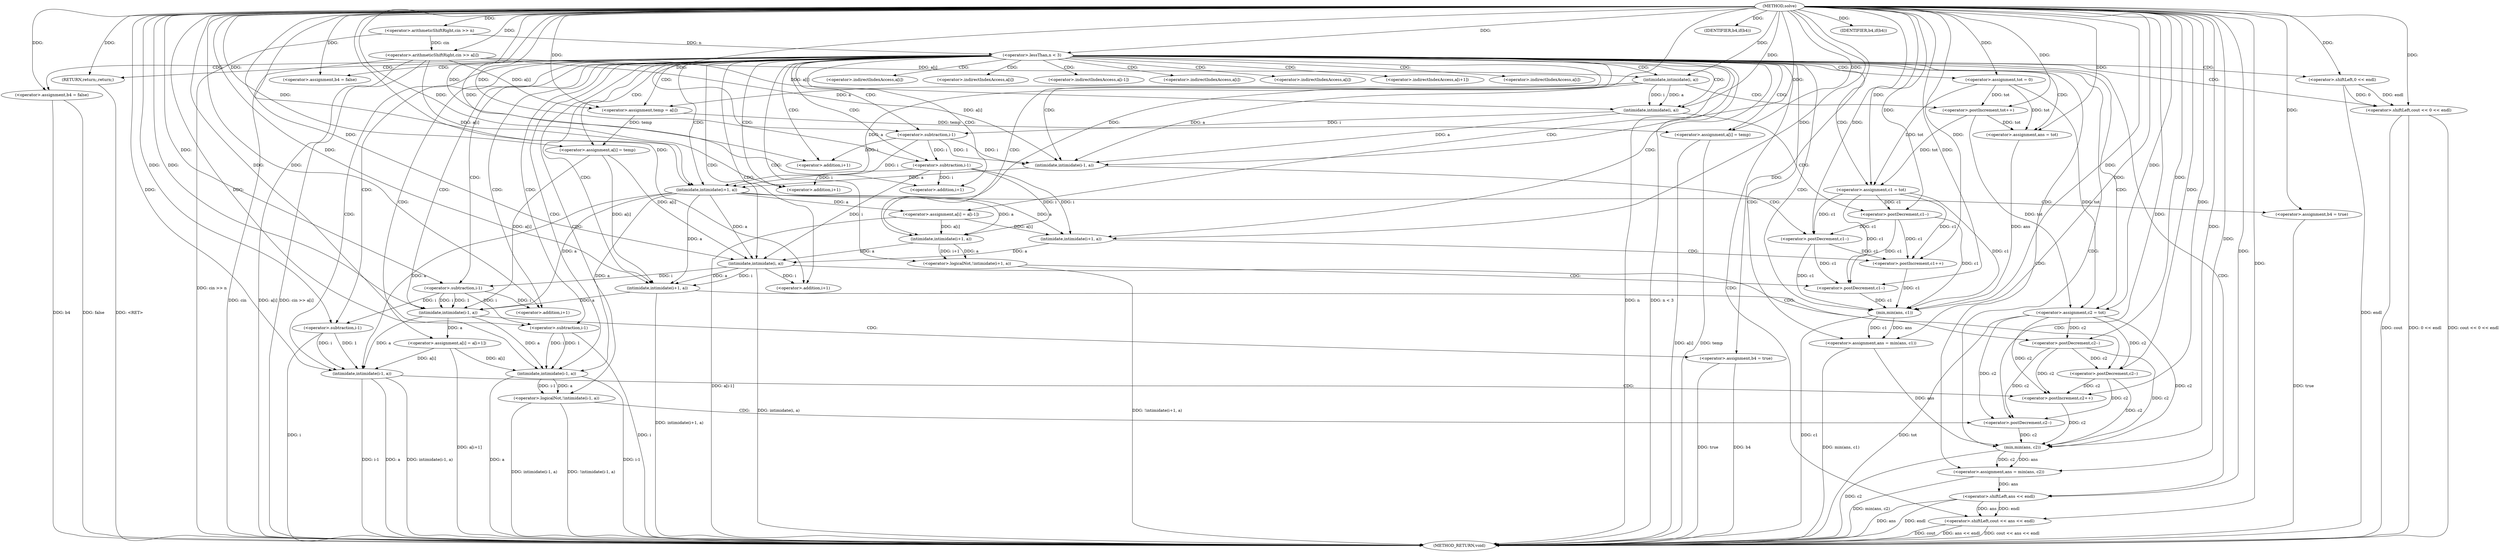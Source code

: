 digraph "solve" {  
"1000168" [label = "(METHOD,solve)" ]
"1000361" [label = "(METHOD_RETURN,void)" ]
"1000171" [label = "(<operator>.arithmeticShiftRight,cin >> n)" ]
"1000175" [label = "(<operator>.arithmeticShiftRight,cin >> a[i])" ]
"1000192" [label = "(<operator>.assignment,tot = 0)" ]
"1000203" [label = "(<operator>.assignment,ans = tot)" ]
"1000356" [label = "(<operator>.shiftLeft,cout << ans << endl)" ]
"1000181" [label = "(<operator>.lessThan,n < 3)" ]
"1000208" [label = "(<operator>.assignment,temp = a[i])" ]
"1000214" [label = "(<operator>.assignment,c1 = tot)" ]
"1000232" [label = "(<operator>.assignment,b4 = false)" ]
"1000244" [label = "(<operator>.assignment,a[i] = a[i-1])" ]
"1000275" [label = "(<operator>.assignment,ans = min(ans, c1))" ]
"1000281" [label = "(<operator>.assignment,c2 = tot)" ]
"1000284" [label = "(<operator>.assignment,a[i] = temp)" ]
"1000303" [label = "(<operator>.assignment,b4 = false)" ]
"1000315" [label = "(<operator>.assignment,a[i] = a[i+1])" ]
"1000346" [label = "(<operator>.assignment,ans = min(ans, c2))" ]
"1000351" [label = "(<operator>.assignment,a[i] = temp)" ]
"1000185" [label = "(<operator>.shiftLeft,cout << 0 << endl)" ]
"1000190" [label = "(RETURN,return;,return;)" ]
"1000197" [label = "(intimidate,intimidate(i, a))" ]
"1000200" [label = "(<operator>.postIncrement,tot++)" ]
"1000218" [label = "(intimidate,intimidate(i, a))" ]
"1000221" [label = "(<operator>.postDecrement,c1--)" ]
"1000224" [label = "(intimidate,intimidate(i-1, a))" ]
"1000229" [label = "(<operator>.postDecrement,c1--)" ]
"1000236" [label = "(intimidate,intimidate(i+1, a))" ]
"1000241" [label = "(<operator>.assignment,b4 = true)" ]
"1000254" [label = "(IDENTIFIER,b4,if(b4))" ]
"1000290" [label = "(intimidate,intimidate(i, a))" ]
"1000293" [label = "(<operator>.postDecrement,c2--)" ]
"1000296" [label = "(intimidate,intimidate(i+1, a))" ]
"1000301" [label = "(<operator>.postDecrement,c2--)" ]
"1000307" [label = "(intimidate,intimidate(i-1, a))" ]
"1000312" [label = "(<operator>.assignment,b4 = true)" ]
"1000325" [label = "(IDENTIFIER,b4,if(b4))" ]
"1000358" [label = "(<operator>.shiftLeft,ans << endl)" ]
"1000277" [label = "(min,min(ans, c1))" ]
"1000348" [label = "(min,min(ans, c2))" ]
"1000187" [label = "(<operator>.shiftLeft,0 << endl)" ]
"1000225" [label = "(<operator>.subtraction,i-1)" ]
"1000237" [label = "(<operator>.addition,i+1)" ]
"1000250" [label = "(<operator>.subtraction,i-1)" ]
"1000257" [label = "(<operator>.logicalNot,!intimidate(i+1, a))" ]
"1000263" [label = "(<operator>.postDecrement,c1--)" ]
"1000297" [label = "(<operator>.addition,i+1)" ]
"1000308" [label = "(<operator>.subtraction,i-1)" ]
"1000321" [label = "(<operator>.addition,i+1)" ]
"1000328" [label = "(<operator>.logicalNot,!intimidate(i-1, a))" ]
"1000334" [label = "(<operator>.postDecrement,c2--)" ]
"1000268" [label = "(intimidate,intimidate(i+1, a))" ]
"1000273" [label = "(<operator>.postIncrement,c1++)" ]
"1000339" [label = "(intimidate,intimidate(i-1, a))" ]
"1000344" [label = "(<operator>.postIncrement,c2++)" ]
"1000258" [label = "(intimidate,intimidate(i+1, a))" ]
"1000329" [label = "(intimidate,intimidate(i-1, a))" ]
"1000259" [label = "(<operator>.addition,i+1)" ]
"1000269" [label = "(<operator>.addition,i+1)" ]
"1000330" [label = "(<operator>.subtraction,i-1)" ]
"1000340" [label = "(<operator>.subtraction,i-1)" ]
"1000210" [label = "(<operator>.indirectIndexAccess,a[i])" ]
"1000245" [label = "(<operator>.indirectIndexAccess,a[i])" ]
"1000248" [label = "(<operator>.indirectIndexAccess,a[i-1])" ]
"1000285" [label = "(<operator>.indirectIndexAccess,a[i])" ]
"1000316" [label = "(<operator>.indirectIndexAccess,a[i])" ]
"1000319" [label = "(<operator>.indirectIndexAccess,a[i+1])" ]
"1000352" [label = "(<operator>.indirectIndexAccess,a[i])" ]
  "1000171" -> "1000361"  [ label = "DDG: cin >> n"] 
  "1000175" -> "1000361"  [ label = "DDG: cin"] 
  "1000175" -> "1000361"  [ label = "DDG: a[i]"] 
  "1000175" -> "1000361"  [ label = "DDG: cin >> a[i]"] 
  "1000181" -> "1000361"  [ label = "DDG: n"] 
  "1000181" -> "1000361"  [ label = "DDG: n < 3"] 
  "1000241" -> "1000361"  [ label = "DDG: true"] 
  "1000244" -> "1000361"  [ label = "DDG: a[i-1]"] 
  "1000257" -> "1000361"  [ label = "DDG: !intimidate(i+1, a)"] 
  "1000277" -> "1000361"  [ label = "DDG: c1"] 
  "1000275" -> "1000361"  [ label = "DDG: min(ans, c1)"] 
  "1000281" -> "1000361"  [ label = "DDG: tot"] 
  "1000290" -> "1000361"  [ label = "DDG: intimidate(i, a)"] 
  "1000296" -> "1000361"  [ label = "DDG: intimidate(i+1, a)"] 
  "1000303" -> "1000361"  [ label = "DDG: b4"] 
  "1000303" -> "1000361"  [ label = "DDG: false"] 
  "1000312" -> "1000361"  [ label = "DDG: b4"] 
  "1000312" -> "1000361"  [ label = "DDG: true"] 
  "1000315" -> "1000361"  [ label = "DDG: a[i+1]"] 
  "1000340" -> "1000361"  [ label = "DDG: i"] 
  "1000339" -> "1000361"  [ label = "DDG: i-1"] 
  "1000339" -> "1000361"  [ label = "DDG: a"] 
  "1000339" -> "1000361"  [ label = "DDG: intimidate(i-1, a)"] 
  "1000330" -> "1000361"  [ label = "DDG: i"] 
  "1000329" -> "1000361"  [ label = "DDG: i-1"] 
  "1000329" -> "1000361"  [ label = "DDG: a"] 
  "1000328" -> "1000361"  [ label = "DDG: intimidate(i-1, a)"] 
  "1000328" -> "1000361"  [ label = "DDG: !intimidate(i-1, a)"] 
  "1000348" -> "1000361"  [ label = "DDG: c2"] 
  "1000346" -> "1000361"  [ label = "DDG: min(ans, c2)"] 
  "1000351" -> "1000361"  [ label = "DDG: a[i]"] 
  "1000351" -> "1000361"  [ label = "DDG: temp"] 
  "1000356" -> "1000361"  [ label = "DDG: cout"] 
  "1000358" -> "1000361"  [ label = "DDG: ans"] 
  "1000358" -> "1000361"  [ label = "DDG: endl"] 
  "1000356" -> "1000361"  [ label = "DDG: ans << endl"] 
  "1000356" -> "1000361"  [ label = "DDG: cout << ans << endl"] 
  "1000185" -> "1000361"  [ label = "DDG: cout"] 
  "1000187" -> "1000361"  [ label = "DDG: endl"] 
  "1000185" -> "1000361"  [ label = "DDG: 0 << endl"] 
  "1000185" -> "1000361"  [ label = "DDG: cout << 0 << endl"] 
  "1000190" -> "1000361"  [ label = "DDG: <RET>"] 
  "1000168" -> "1000192"  [ label = "DDG: "] 
  "1000192" -> "1000203"  [ label = "DDG: tot"] 
  "1000200" -> "1000203"  [ label = "DDG: tot"] 
  "1000168" -> "1000203"  [ label = "DDG: "] 
  "1000168" -> "1000171"  [ label = "DDG: "] 
  "1000171" -> "1000175"  [ label = "DDG: cin"] 
  "1000168" -> "1000175"  [ label = "DDG: "] 
  "1000175" -> "1000208"  [ label = "DDG: a[i]"] 
  "1000197" -> "1000208"  [ label = "DDG: a"] 
  "1000168" -> "1000214"  [ label = "DDG: "] 
  "1000192" -> "1000214"  [ label = "DDG: tot"] 
  "1000200" -> "1000214"  [ label = "DDG: tot"] 
  "1000168" -> "1000232"  [ label = "DDG: "] 
  "1000236" -> "1000244"  [ label = "DDG: a"] 
  "1000277" -> "1000275"  [ label = "DDG: ans"] 
  "1000277" -> "1000275"  [ label = "DDG: c1"] 
  "1000168" -> "1000281"  [ label = "DDG: "] 
  "1000192" -> "1000281"  [ label = "DDG: tot"] 
  "1000200" -> "1000281"  [ label = "DDG: tot"] 
  "1000208" -> "1000284"  [ label = "DDG: temp"] 
  "1000168" -> "1000284"  [ label = "DDG: "] 
  "1000168" -> "1000303"  [ label = "DDG: "] 
  "1000307" -> "1000315"  [ label = "DDG: a"] 
  "1000348" -> "1000346"  [ label = "DDG: ans"] 
  "1000348" -> "1000346"  [ label = "DDG: c2"] 
  "1000168" -> "1000351"  [ label = "DDG: "] 
  "1000208" -> "1000351"  [ label = "DDG: temp"] 
  "1000168" -> "1000356"  [ label = "DDG: "] 
  "1000358" -> "1000356"  [ label = "DDG: endl"] 
  "1000358" -> "1000356"  [ label = "DDG: ans"] 
  "1000171" -> "1000181"  [ label = "DDG: n"] 
  "1000168" -> "1000181"  [ label = "DDG: "] 
  "1000168" -> "1000190"  [ label = "DDG: "] 
  "1000168" -> "1000208"  [ label = "DDG: "] 
  "1000168" -> "1000241"  [ label = "DDG: "] 
  "1000168" -> "1000254"  [ label = "DDG: "] 
  "1000168" -> "1000275"  [ label = "DDG: "] 
  "1000168" -> "1000312"  [ label = "DDG: "] 
  "1000168" -> "1000325"  [ label = "DDG: "] 
  "1000168" -> "1000346"  [ label = "DDG: "] 
  "1000346" -> "1000358"  [ label = "DDG: ans"] 
  "1000168" -> "1000358"  [ label = "DDG: "] 
  "1000168" -> "1000185"  [ label = "DDG: "] 
  "1000187" -> "1000185"  [ label = "DDG: 0"] 
  "1000187" -> "1000185"  [ label = "DDG: endl"] 
  "1000168" -> "1000197"  [ label = "DDG: "] 
  "1000175" -> "1000197"  [ label = "DDG: a[i]"] 
  "1000192" -> "1000200"  [ label = "DDG: tot"] 
  "1000168" -> "1000200"  [ label = "DDG: "] 
  "1000197" -> "1000218"  [ label = "DDG: i"] 
  "1000168" -> "1000218"  [ label = "DDG: "] 
  "1000197" -> "1000218"  [ label = "DDG: a"] 
  "1000175" -> "1000218"  [ label = "DDG: a[i]"] 
  "1000214" -> "1000221"  [ label = "DDG: c1"] 
  "1000168" -> "1000221"  [ label = "DDG: "] 
  "1000225" -> "1000224"  [ label = "DDG: i"] 
  "1000225" -> "1000224"  [ label = "DDG: 1"] 
  "1000218" -> "1000224"  [ label = "DDG: a"] 
  "1000168" -> "1000224"  [ label = "DDG: "] 
  "1000175" -> "1000224"  [ label = "DDG: a[i]"] 
  "1000197" -> "1000224"  [ label = "DDG: a"] 
  "1000214" -> "1000229"  [ label = "DDG: c1"] 
  "1000221" -> "1000229"  [ label = "DDG: c1"] 
  "1000168" -> "1000229"  [ label = "DDG: "] 
  "1000224" -> "1000236"  [ label = "DDG: a"] 
  "1000168" -> "1000236"  [ label = "DDG: "] 
  "1000175" -> "1000236"  [ label = "DDG: a[i]"] 
  "1000197" -> "1000236"  [ label = "DDG: a"] 
  "1000225" -> "1000236"  [ label = "DDG: i"] 
  "1000203" -> "1000277"  [ label = "DDG: ans"] 
  "1000168" -> "1000277"  [ label = "DDG: "] 
  "1000214" -> "1000277"  [ label = "DDG: c1"] 
  "1000221" -> "1000277"  [ label = "DDG: c1"] 
  "1000229" -> "1000277"  [ label = "DDG: c1"] 
  "1000273" -> "1000277"  [ label = "DDG: c1"] 
  "1000263" -> "1000277"  [ label = "DDG: c1"] 
  "1000168" -> "1000290"  [ label = "DDG: "] 
  "1000250" -> "1000290"  [ label = "DDG: i"] 
  "1000268" -> "1000290"  [ label = "DDG: a"] 
  "1000258" -> "1000290"  [ label = "DDG: a"] 
  "1000284" -> "1000290"  [ label = "DDG: a[i]"] 
  "1000236" -> "1000290"  [ label = "DDG: a"] 
  "1000281" -> "1000293"  [ label = "DDG: c2"] 
  "1000168" -> "1000293"  [ label = "DDG: "] 
  "1000284" -> "1000296"  [ label = "DDG: a[i]"] 
  "1000290" -> "1000296"  [ label = "DDG: a"] 
  "1000168" -> "1000296"  [ label = "DDG: "] 
  "1000236" -> "1000296"  [ label = "DDG: a"] 
  "1000290" -> "1000296"  [ label = "DDG: i"] 
  "1000281" -> "1000301"  [ label = "DDG: c2"] 
  "1000293" -> "1000301"  [ label = "DDG: c2"] 
  "1000168" -> "1000301"  [ label = "DDG: "] 
  "1000308" -> "1000307"  [ label = "DDG: 1"] 
  "1000308" -> "1000307"  [ label = "DDG: i"] 
  "1000284" -> "1000307"  [ label = "DDG: a[i]"] 
  "1000296" -> "1000307"  [ label = "DDG: a"] 
  "1000168" -> "1000307"  [ label = "DDG: "] 
  "1000236" -> "1000307"  [ label = "DDG: a"] 
  "1000275" -> "1000348"  [ label = "DDG: ans"] 
  "1000168" -> "1000348"  [ label = "DDG: "] 
  "1000281" -> "1000348"  [ label = "DDG: c2"] 
  "1000293" -> "1000348"  [ label = "DDG: c2"] 
  "1000301" -> "1000348"  [ label = "DDG: c2"] 
  "1000344" -> "1000348"  [ label = "DDG: c2"] 
  "1000334" -> "1000348"  [ label = "DDG: c2"] 
  "1000168" -> "1000187"  [ label = "DDG: "] 
  "1000218" -> "1000225"  [ label = "DDG: i"] 
  "1000168" -> "1000225"  [ label = "DDG: "] 
  "1000225" -> "1000237"  [ label = "DDG: i"] 
  "1000168" -> "1000237"  [ label = "DDG: "] 
  "1000168" -> "1000250"  [ label = "DDG: "] 
  "1000225" -> "1000250"  [ label = "DDG: i"] 
  "1000290" -> "1000297"  [ label = "DDG: i"] 
  "1000168" -> "1000297"  [ label = "DDG: "] 
  "1000168" -> "1000308"  [ label = "DDG: "] 
  "1000290" -> "1000308"  [ label = "DDG: i"] 
  "1000308" -> "1000321"  [ label = "DDG: i"] 
  "1000168" -> "1000321"  [ label = "DDG: "] 
  "1000258" -> "1000257"  [ label = "DDG: a"] 
  "1000258" -> "1000257"  [ label = "DDG: i+1"] 
  "1000214" -> "1000263"  [ label = "DDG: c1"] 
  "1000221" -> "1000263"  [ label = "DDG: c1"] 
  "1000229" -> "1000263"  [ label = "DDG: c1"] 
  "1000168" -> "1000263"  [ label = "DDG: "] 
  "1000329" -> "1000328"  [ label = "DDG: a"] 
  "1000329" -> "1000328"  [ label = "DDG: i-1"] 
  "1000281" -> "1000334"  [ label = "DDG: c2"] 
  "1000293" -> "1000334"  [ label = "DDG: c2"] 
  "1000301" -> "1000334"  [ label = "DDG: c2"] 
  "1000168" -> "1000334"  [ label = "DDG: "] 
  "1000236" -> "1000258"  [ label = "DDG: a"] 
  "1000244" -> "1000258"  [ label = "DDG: a[i]"] 
  "1000168" -> "1000258"  [ label = "DDG: "] 
  "1000250" -> "1000258"  [ label = "DDG: i"] 
  "1000236" -> "1000268"  [ label = "DDG: a"] 
  "1000244" -> "1000268"  [ label = "DDG: a[i]"] 
  "1000168" -> "1000268"  [ label = "DDG: "] 
  "1000250" -> "1000268"  [ label = "DDG: i"] 
  "1000214" -> "1000273"  [ label = "DDG: c1"] 
  "1000221" -> "1000273"  [ label = "DDG: c1"] 
  "1000229" -> "1000273"  [ label = "DDG: c1"] 
  "1000168" -> "1000273"  [ label = "DDG: "] 
  "1000330" -> "1000329"  [ label = "DDG: i"] 
  "1000330" -> "1000329"  [ label = "DDG: 1"] 
  "1000307" -> "1000329"  [ label = "DDG: a"] 
  "1000315" -> "1000329"  [ label = "DDG: a[i]"] 
  "1000168" -> "1000329"  [ label = "DDG: "] 
  "1000236" -> "1000329"  [ label = "DDG: a"] 
  "1000340" -> "1000339"  [ label = "DDG: i"] 
  "1000340" -> "1000339"  [ label = "DDG: 1"] 
  "1000307" -> "1000339"  [ label = "DDG: a"] 
  "1000315" -> "1000339"  [ label = "DDG: a[i]"] 
  "1000168" -> "1000339"  [ label = "DDG: "] 
  "1000236" -> "1000339"  [ label = "DDG: a"] 
  "1000281" -> "1000344"  [ label = "DDG: c2"] 
  "1000293" -> "1000344"  [ label = "DDG: c2"] 
  "1000301" -> "1000344"  [ label = "DDG: c2"] 
  "1000168" -> "1000344"  [ label = "DDG: "] 
  "1000250" -> "1000259"  [ label = "DDG: i"] 
  "1000168" -> "1000259"  [ label = "DDG: "] 
  "1000250" -> "1000269"  [ label = "DDG: i"] 
  "1000168" -> "1000269"  [ label = "DDG: "] 
  "1000168" -> "1000330"  [ label = "DDG: "] 
  "1000308" -> "1000330"  [ label = "DDG: i"] 
  "1000168" -> "1000340"  [ label = "DDG: "] 
  "1000308" -> "1000340"  [ label = "DDG: i"] 
  "1000181" -> "1000285"  [ label = "CDG: "] 
  "1000181" -> "1000315"  [ label = "CDG: "] 
  "1000181" -> "1000208"  [ label = "CDG: "] 
  "1000181" -> "1000197"  [ label = "CDG: "] 
  "1000181" -> "1000277"  [ label = "CDG: "] 
  "1000181" -> "1000321"  [ label = "CDG: "] 
  "1000181" -> "1000244"  [ label = "CDG: "] 
  "1000181" -> "1000210"  [ label = "CDG: "] 
  "1000181" -> "1000281"  [ label = "CDG: "] 
  "1000181" -> "1000236"  [ label = "CDG: "] 
  "1000181" -> "1000316"  [ label = "CDG: "] 
  "1000181" -> "1000308"  [ label = "CDG: "] 
  "1000181" -> "1000284"  [ label = "CDG: "] 
  "1000181" -> "1000214"  [ label = "CDG: "] 
  "1000181" -> "1000190"  [ label = "CDG: "] 
  "1000181" -> "1000250"  [ label = "CDG: "] 
  "1000181" -> "1000248"  [ label = "CDG: "] 
  "1000181" -> "1000224"  [ label = "CDG: "] 
  "1000181" -> "1000192"  [ label = "CDG: "] 
  "1000181" -> "1000348"  [ label = "CDG: "] 
  "1000181" -> "1000245"  [ label = "CDG: "] 
  "1000181" -> "1000352"  [ label = "CDG: "] 
  "1000181" -> "1000232"  [ label = "CDG: "] 
  "1000181" -> "1000187"  [ label = "CDG: "] 
  "1000181" -> "1000185"  [ label = "CDG: "] 
  "1000181" -> "1000303"  [ label = "CDG: "] 
  "1000181" -> "1000297"  [ label = "CDG: "] 
  "1000181" -> "1000307"  [ label = "CDG: "] 
  "1000181" -> "1000290"  [ label = "CDG: "] 
  "1000181" -> "1000356"  [ label = "CDG: "] 
  "1000181" -> "1000225"  [ label = "CDG: "] 
  "1000181" -> "1000351"  [ label = "CDG: "] 
  "1000181" -> "1000319"  [ label = "CDG: "] 
  "1000181" -> "1000346"  [ label = "CDG: "] 
  "1000181" -> "1000296"  [ label = "CDG: "] 
  "1000181" -> "1000203"  [ label = "CDG: "] 
  "1000181" -> "1000237"  [ label = "CDG: "] 
  "1000181" -> "1000358"  [ label = "CDG: "] 
  "1000181" -> "1000218"  [ label = "CDG: "] 
  "1000181" -> "1000275"  [ label = "CDG: "] 
  "1000181" -> "1000258"  [ label = "CDG: "] 
  "1000181" -> "1000268"  [ label = "CDG: "] 
  "1000181" -> "1000259"  [ label = "CDG: "] 
  "1000181" -> "1000269"  [ label = "CDG: "] 
  "1000181" -> "1000257"  [ label = "CDG: "] 
  "1000181" -> "1000330"  [ label = "CDG: "] 
  "1000181" -> "1000329"  [ label = "CDG: "] 
  "1000181" -> "1000339"  [ label = "CDG: "] 
  "1000181" -> "1000340"  [ label = "CDG: "] 
  "1000181" -> "1000328"  [ label = "CDG: "] 
  "1000197" -> "1000200"  [ label = "CDG: "] 
  "1000218" -> "1000221"  [ label = "CDG: "] 
  "1000224" -> "1000229"  [ label = "CDG: "] 
  "1000236" -> "1000241"  [ label = "CDG: "] 
  "1000290" -> "1000293"  [ label = "CDG: "] 
  "1000296" -> "1000301"  [ label = "CDG: "] 
  "1000307" -> "1000312"  [ label = "CDG: "] 
  "1000257" -> "1000263"  [ label = "CDG: "] 
  "1000328" -> "1000334"  [ label = "CDG: "] 
  "1000268" -> "1000273"  [ label = "CDG: "] 
  "1000339" -> "1000344"  [ label = "CDG: "] 
}
